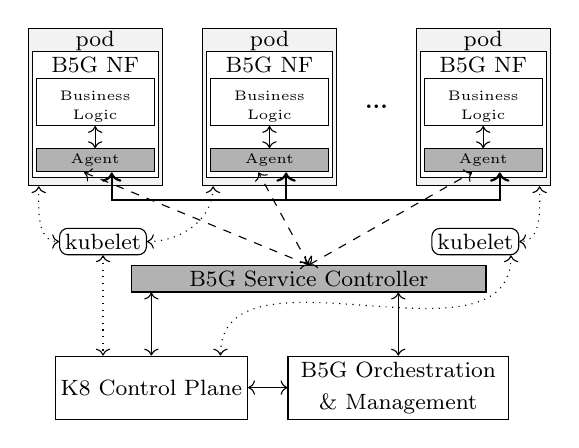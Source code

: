 \begin{tikzpicture}[every node/.style={font={\footnotesize},inner sep=2pt}, box/.style={rectangle, draw},pod/.style={box,fill=black!5, minimum width=1.7cm, minimum height=2cm}, con/.style={box,minimum width=1.6cm, minimum height=1.6cm, fill=white}, mod/.style={box, minimum width=1.5cm}]
\node[box,fill=black!30, minimum width=4.5cm] at (0,0) (ctrl) {B5G Service Controller};
\node[pod,above] at ([xshift=-0.5cm, yshift=1cm]ctrl.north) (pod1) {};
\node[pod,left] at ([xshift=-0.5cm]pod1.west) (pod2) {};
\node[pod,right] at ([xshift=1cm]pod1.east) (pod3) {};
\node[right] at ([xshift=8pt]pod1.east) {\textbf{...}};
\node[box,below, rounded corners=3pt] at ([xshift=0.1cm,yshift=-15pt]pod2.south) (kl1) {kubelet};
\node[box,below, rounded corners=3pt] at ([xshift=-0.1cm,yshift=-15pt]pod3.south) (kl2) {kubelet};
\draw[<->,thin, dotted] ([xshift=4pt]pod1.south west) to[out=-90,in=0] (kl1.east);
\draw[<->,thin,dotted] ([xshift=4pt]pod2.south west) to[out=-90,in=180] (kl1.west);
\draw[<->,thin,dotted] ([xshift=-4pt]pod3.south east) to[out=-90,in=0] (kl2.east);
\node[box,below, minimum height=0.8cm] at ([xshift=-2cm, yshift=-0.8cm]ctrl.south) (k8c) {K8 Control Plane};
\node[box,minimum height=0.8cm, minimum width=2.8cm, right] at ([xshift=0.5cm ]k8c.east) (orch) {};
\node[below] at (orch.north) {B5G Orchestration};
\node[above] at (orch.south) {\& Management};

\draw[<->,thin,dotted] (kl1.south) -- (kl1.south |- k8c.north);
\draw[<->,thin,dotted] ([xshift=-3pt]kl2.south east) to[out=-90,in=90] ([xshift=-10pt]k8c.north east);
\draw[<->] (k8c.north) -- (k8c.north|-ctrl.south);
\draw[<->] (orch.north) -- (orch.north|-ctrl.south);

\foreach \i in {1,2,3} {
	\node[con,above] at ([yshift=3pt]pod\i.south) (con\i) {};
	\node[inner sep=1pt,below] at (pod\i.north) {pod};
	\node[mod,above,fill=black!30] at ([yshift=2pt]con\i.south) (agent\i) {\tiny Agent};
	\node[mod,above, minimum height=0.6cm] at ([yshift=8pt]agent\i.north) (bl\i) {};
	\node[inner sep=1pt,above] at (bl\i.south) {\tiny Logic};
	\node[inner sep=1pt,above] at ([yshift=8pt]bl\i.south) {\tiny Business};
	\draw[<->] (bl\i) --(agent\i);
	\draw[<->,dashed] (ctrl.north) -- ([xshift=-4pt]agent\i.south);
	\node[below] at (con\i.north) {B5G NF};
}

\draw[<->,thick] ([xshift=6pt]agent2.south) -- ++(0,-10pt) -| ([xshift=6pt]agent3.south);
\draw[<-,thick] ([xshift=6pt]agent1.south) -- ++(0,-10pt);

\draw[<->] (k8c) -- (orch);
\end{tikzpicture}
